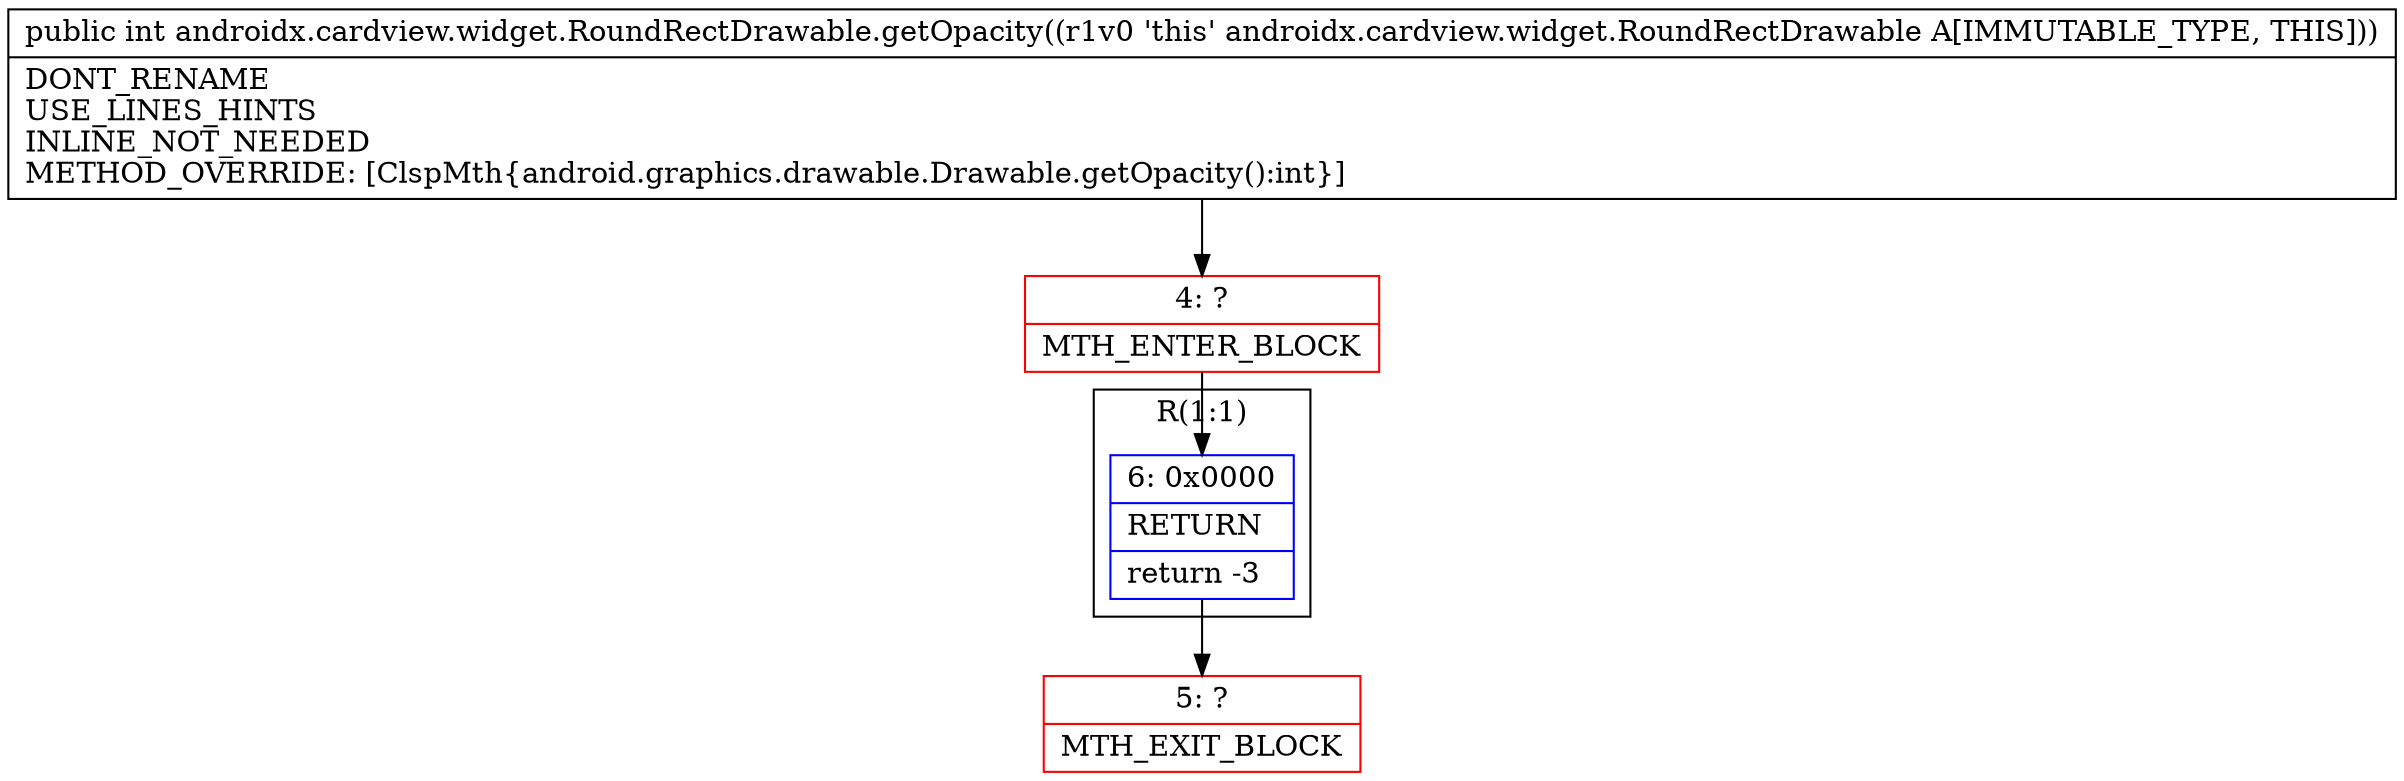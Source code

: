 digraph "CFG forandroidx.cardview.widget.RoundRectDrawable.getOpacity()I" {
subgraph cluster_Region_644321604 {
label = "R(1:1)";
node [shape=record,color=blue];
Node_6 [shape=record,label="{6\:\ 0x0000|RETURN\l|return \-3\l}"];
}
Node_4 [shape=record,color=red,label="{4\:\ ?|MTH_ENTER_BLOCK\l}"];
Node_5 [shape=record,color=red,label="{5\:\ ?|MTH_EXIT_BLOCK\l}"];
MethodNode[shape=record,label="{public int androidx.cardview.widget.RoundRectDrawable.getOpacity((r1v0 'this' androidx.cardview.widget.RoundRectDrawable A[IMMUTABLE_TYPE, THIS]))  | DONT_RENAME\lUSE_LINES_HINTS\lINLINE_NOT_NEEDED\lMETHOD_OVERRIDE: [ClspMth\{android.graphics.drawable.Drawable.getOpacity():int\}]\l}"];
MethodNode -> Node_4;Node_6 -> Node_5;
Node_4 -> Node_6;
}

